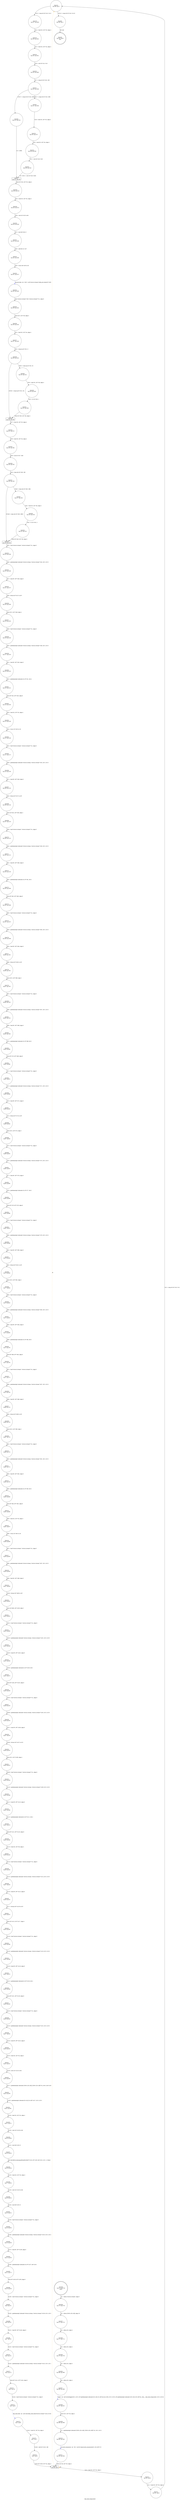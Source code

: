 digraph rdp_enum_bmpcache2 {
label="rdp_enum_bmpcache2"
44293 [label="N44293\n(rp:158, ep:0)\nexit", shape="doublecircle"]
44294 [label="N44294\n(rp:174, ep:174)\nentry", shape="doublecircle"]
44294 -> 44296 [label="%1 = alloca %struct.stream*, align 8"]
44296 [label="N44296\n(rp:173, ep:173)", shape="circle"]
44296 -> 44297 [label="%2 = alloca [2550 x [8 x i8]], align 16"]
44297 [label="N44297\n(rp:172, ep:172)", shape="circle"]
44297 -> 44298 [label="%3 = alloca i32, align 4"]
44298 [label="N44298\n(rp:171, ep:171)", shape="circle"]
44298 -> 44299 [label="%4 = alloca i32, align 4"]
44299 [label="N44299\n(rp:170, ep:170)", shape="circle"]
44299 -> 44300 [label="%5 = alloca i32, align 4"]
44300 [label="N44300\n(rp:169, ep:169)", shape="circle"]
44300 -> 44307 [label="%6 = alloca i32, align 4"]
44307 [label="N44307\n(rp:168, ep:168)", shape="circle"]
44307 -> 44308 [label="logger --@-- call void @logger(i32 4, i32 0, i8* getelementptr inbounds ([5 x i8], [5 x i8]* @.str.4.1054, i32 0, i32 0), i8* getelementptr inbounds ([19 x i8], [19 x i8]* @__func__.rdp_enum_bmpcache2, i32 0, i32 0))", style="dashed", color="blue"]
44308 [label="N44308\n(rp:167, ep:167)", shape="circle"]
44308 -> 44309 [label="store i32 0, i32* %4, align 4"]
44309 [label="N44309\n(rp:166, ep:166)", shape="circle"]
44309 -> 44310 [label="%7 = getelementptr inbounds [2550 x [8 x i8]], [2550 x [8 x i8]]* %2, i32 0, i32 0"]
44310 [label="N44310\n(rp:165, ep:165)", shape="circle"]
44310 -> 44311 [label="pstcache_enumerate --@-- %8 = call i32 @pstcache_enumerate(i8 2, [8 x i8]* %7)", style="dashed", color="blue"]
44311 [label="N44311\n(rp:164, ep:164)", shape="circle"]
44311 -> 44313 [label="store i32 %8, i32* %3, align 4"]
44313 [label="N44313\n(rp:163, ep:5)", shape="box"]
44313 -> 44314 [label="%10 = load i32, i32* %4, align 4"]
44313 -> 44313 [label="@", style="dashed", color="orange"]
44313 -> 44316 [label="@", style="dashed", color="orange"]
44314 [label="N44314\n(rp:162, ep:4)", shape="circle"]
44314 -> 44315 [label="%11 = load i32, i32* %3, align 4"]
44315 [label="N44315\n(rp:161, ep:3)", shape="circle"]
44315 -> 44316 [label="%12 = icmp ult i32 %10, %11"]
44316 [label="N44316\n(rp:160, ep:2)", shape="circle"]
44316 -> 44479 [label="[%12 = icmp ult i32 %10, %11]"]
44316 -> 44480 [label="[!(%12 = icmp ult i32 %10, %11)]"]
44318 [label="N44318\n(rp:156, ep:162)", shape="circle"]
44318 -> 44319 [label="%15 = load i32, i32* %4, align 4"]
44319 [label="N44319\n(rp:155, ep:161)", shape="circle"]
44319 -> 44320 [label="%16 = sub i32 %14, %15"]
44320 [label="N44320\n(rp:154, ep:160)", shape="circle"]
44320 -> 44321 [label="%17 = icmp ult i32 %16, 169"]
44321 [label="N44321\n(rp:153, ep:159)", shape="circle"]
44321 -> 44481 [label="[%17 = icmp ult i32 %16, 169]"]
44321 -> 44482 [label="[!(%17 = icmp ult i32 %16, 169)]"]
44323 [label="N44323\n(rp:150, ep:157)", shape="circle"]
44323 -> 44324 [label="%20 = load i32, i32* %4, align 4"]
44324 [label="N44324\n(rp:149, ep:156)", shape="circle"]
44324 -> 44325 [label="%21 = sub i32 %19, %20"]
44325 [label="N44325\n(rp:148, ep:154)", shape="circle"]
44325 -> 44327 [label="24 = [%21 = sub i32 %19, %20]"]
44327 [label="N44327\n(rp:147, ep:153)", shape="box"]
44327 -> 44328 [label="store i32 %24, i32* %5, align 4"]
44328 [label="N44328\n(rp:146, ep:152)", shape="circle"]
44328 -> 44329 [label="%25 = load i32, i32* %5, align 4"]
44329 [label="N44329\n(rp:145, ep:151)", shape="circle"]
44329 -> 44330 [label="%26 = zext i32 %25 to i64"]
44330 [label="N44330\n(rp:144, ep:150)", shape="circle"]
44330 -> 44331 [label="%27 = mul i64 %26, 8"]
44331 [label="N44331\n(rp:143, ep:149)", shape="circle"]
44331 -> 44332 [label="%28 = add i64 24, %27"]
44332 [label="N44332\n(rp:142, ep:148)", shape="circle"]
44332 -> 44333 [label="%29 = trunc i64 %28 to i32"]
44333 [label="N44333\n(rp:141, ep:147)", shape="circle"]
44333 -> 44334 [label="rdp_init_data --@-- %30 = call %struct.stream* @rdp_init_data(i32 %29)", style="dashed", color="blue"]
44334 [label="N44334\n(rp:140, ep:146)", shape="circle"]
44334 -> 44335 [label="store %struct.stream* %30, %struct.stream** %1, align 8"]
44335 [label="N44335\n(rp:139, ep:145)", shape="circle"]
44335 -> 44336 [label="store i32 0, i32* %6, align 4"]
44336 [label="N44336\n(rp:138, ep:144)", shape="circle"]
44336 -> 44337 [label="%31 = load i32, i32* %4, align 4"]
44337 [label="N44337\n(rp:137, ep:143)", shape="circle"]
44337 -> 44338 [label="%32 = icmp eq i32 %31, 0"]
44338 [label="N44338\n(rp:136, ep:142)", shape="circle"]
44338 -> 44485 [label="[%32 = icmp eq i32 %31, 0]"]
44338 -> 44343 [label="[!(%32 = icmp eq i32 %31, 0)]"]
44340 [label="N44340\n(rp:134, ep:140)", shape="circle"]
44340 -> 44341 [label="%35 = or i32 %34, 1"]
44341 [label="N44341\n(rp:133, ep:139)", shape="circle"]
44341 -> 44343 [label="store i32 %35, i32* %6, align 4"]
44343 [label="N44343\n(rp:132, ep:138)", shape="box"]
44343 -> 44344 [label="%37 = load i32, i32* %3, align 4"]
44344 [label="N44344\n(rp:131, ep:137)", shape="circle"]
44344 -> 44345 [label="%38 = load i32, i32* %4, align 4"]
44345 [label="N44345\n(rp:130, ep:136)", shape="circle"]
44345 -> 44346 [label="%39 = sub i32 %37, %38"]
44346 [label="N44346\n(rp:129, ep:135)", shape="circle"]
44346 -> 44347 [label="%40 = icmp ule i32 %39, 169"]
44347 [label="N44347\n(rp:128, ep:134)", shape="circle"]
44347 -> 44487 [label="[%40 = icmp ule i32 %39, 169]"]
44347 -> 44352 [label="[!(%40 = icmp ule i32 %39, 169)]"]
44349 [label="N44349\n(rp:126, ep:132)", shape="circle"]
44349 -> 44350 [label="%43 = or i32 %42, 2"]
44350 [label="N44350\n(rp:125, ep:131)", shape="circle"]
44350 -> 44352 [label="store i32 %43, i32* %6, align 4"]
44352 [label="N44352\n(rp:124, ep:130)", shape="box"]
44352 -> 44353 [label="%45 = load %struct.stream*, %struct.stream** %1, align 8"]
44353 [label="N44353\n(rp:123, ep:129)", shape="circle"]
44353 -> 44354 [label="%46 = getelementptr inbounds %struct.stream, %struct.stream* %45, i32 0, i32 0"]
44354 [label="N44354\n(rp:122, ep:128)", shape="circle"]
44354 -> 44355 [label="%47 = load i8*, i8** %46, align 8"]
44355 [label="N44355\n(rp:121, ep:127)", shape="circle"]
44355 -> 44356 [label="%48 = bitcast i8* %47 to i32*"]
44356 [label="N44356\n(rp:120, ep:126)", shape="circle"]
44356 -> 44357 [label="store i32 0, i32* %48, align 4"]
44357 [label="N44357\n(rp:119, ep:125)", shape="circle"]
44357 -> 44358 [label="%49 = load %struct.stream*, %struct.stream** %1, align 8"]
44358 [label="N44358\n(rp:118, ep:124)", shape="circle"]
44358 -> 44359 [label="%50 = getelementptr inbounds %struct.stream, %struct.stream* %49, i32 0, i32 0"]
44359 [label="N44359\n(rp:117, ep:123)", shape="circle"]
44359 -> 44360 [label="%51 = load i8*, i8** %50, align 8"]
44360 [label="N44360\n(rp:116, ep:122)", shape="circle"]
44360 -> 44361 [label="%52 = getelementptr inbounds i8, i8* %51, i64 4"]
44361 [label="N44361\n(rp:115, ep:121)", shape="circle"]
44361 -> 44362 [label="store i8* %52, i8** %50, align 8"]
44362 [label="N44362\n(rp:114, ep:120)", shape="circle"]
44362 -> 44363 [label="%53 = load i32, i32* %5, align 4"]
44363 [label="N44363\n(rp:113, ep:119)", shape="circle"]
44363 -> 44364 [label="%54 = trunc i32 %53 to i16"]
44364 [label="N44364\n(rp:112, ep:118)", shape="circle"]
44364 -> 44365 [label="%55 = load %struct.stream*, %struct.stream** %1, align 8"]
44365 [label="N44365\n(rp:111, ep:117)", shape="circle"]
44365 -> 44366 [label="%56 = getelementptr inbounds %struct.stream, %struct.stream* %55, i32 0, i32 0"]
44366 [label="N44366\n(rp:110, ep:116)", shape="circle"]
44366 -> 44367 [label="%57 = load i8*, i8** %56, align 8"]
44367 [label="N44367\n(rp:109, ep:115)", shape="circle"]
44367 -> 44368 [label="%58 = bitcast i8* %57 to i16*"]
44368 [label="N44368\n(rp:108, ep:114)", shape="circle"]
44368 -> 44369 [label="store i16 %54, i16* %58, align 2"]
44369 [label="N44369\n(rp:107, ep:113)", shape="circle"]
44369 -> 44370 [label="%59 = load %struct.stream*, %struct.stream** %1, align 8"]
44370 [label="N44370\n(rp:106, ep:112)", shape="circle"]
44370 -> 44371 [label="%60 = getelementptr inbounds %struct.stream, %struct.stream* %59, i32 0, i32 0"]
44371 [label="N44371\n(rp:105, ep:111)", shape="circle"]
44371 -> 44372 [label="%61 = load i8*, i8** %60, align 8"]
44372 [label="N44372\n(rp:104, ep:110)", shape="circle"]
44372 -> 44373 [label="%62 = getelementptr inbounds i8, i8* %61, i64 2"]
44373 [label="N44373\n(rp:103, ep:109)", shape="circle"]
44373 -> 44374 [label="store i8* %62, i8** %60, align 8"]
44374 [label="N44374\n(rp:102, ep:108)", shape="circle"]
44374 -> 44375 [label="%63 = load %struct.stream*, %struct.stream** %1, align 8"]
44375 [label="N44375\n(rp:101, ep:107)", shape="circle"]
44375 -> 44376 [label="%64 = getelementptr inbounds %struct.stream, %struct.stream* %63, i32 0, i32 0"]
44376 [label="N44376\n(rp:100, ep:106)", shape="circle"]
44376 -> 44377 [label="%65 = load i8*, i8** %64, align 8"]
44377 [label="N44377\n(rp:99, ep:105)", shape="circle"]
44377 -> 44378 [label="%66 = bitcast i8* %65 to i16*"]
44378 [label="N44378\n(rp:98, ep:104)", shape="circle"]
44378 -> 44379 [label="store i16 0, i16* %66, align 2"]
44379 [label="N44379\n(rp:97, ep:103)", shape="circle"]
44379 -> 44380 [label="%67 = load %struct.stream*, %struct.stream** %1, align 8"]
44380 [label="N44380\n(rp:96, ep:102)", shape="circle"]
44380 -> 44381 [label="%68 = getelementptr inbounds %struct.stream, %struct.stream* %67, i32 0, i32 0"]
44381 [label="N44381\n(rp:95, ep:101)", shape="circle"]
44381 -> 44382 [label="%69 = load i8*, i8** %68, align 8"]
44382 [label="N44382\n(rp:94, ep:100)", shape="circle"]
44382 -> 44383 [label="%70 = getelementptr inbounds i8, i8* %69, i64 2"]
44383 [label="N44383\n(rp:93, ep:99)", shape="circle"]
44383 -> 44384 [label="store i8* %70, i8** %68, align 8"]
44384 [label="N44384\n(rp:92, ep:98)", shape="circle"]
44384 -> 44385 [label="%71 = load %struct.stream*, %struct.stream** %1, align 8"]
44385 [label="N44385\n(rp:91, ep:97)", shape="circle"]
44385 -> 44386 [label="%72 = getelementptr inbounds %struct.stream, %struct.stream* %71, i32 0, i32 0"]
44386 [label="N44386\n(rp:90, ep:96)", shape="circle"]
44386 -> 44387 [label="%73 = load i8*, i8** %72, align 8"]
44387 [label="N44387\n(rp:89, ep:95)", shape="circle"]
44387 -> 44388 [label="%74 = bitcast i8* %73 to i16*"]
44388 [label="N44388\n(rp:88, ep:94)", shape="circle"]
44388 -> 44389 [label="store i16 0, i16* %74, align 2"]
44389 [label="N44389\n(rp:87, ep:93)", shape="circle"]
44389 -> 44390 [label="%75 = load %struct.stream*, %struct.stream** %1, align 8"]
44390 [label="N44390\n(rp:86, ep:92)", shape="circle"]
44390 -> 44391 [label="%76 = getelementptr inbounds %struct.stream, %struct.stream* %75, i32 0, i32 0"]
44391 [label="N44391\n(rp:85, ep:91)", shape="circle"]
44391 -> 44392 [label="%77 = load i8*, i8** %76, align 8"]
44392 [label="N44392\n(rp:84, ep:90)", shape="circle"]
44392 -> 44393 [label="%78 = getelementptr inbounds i8, i8* %77, i64 2"]
44393 [label="N44393\n(rp:83, ep:89)", shape="circle"]
44393 -> 44394 [label="store i8* %78, i8** %76, align 8"]
44394 [label="N44394\n(rp:82, ep:88)", shape="circle"]
44394 -> 44395 [label="%79 = load %struct.stream*, %struct.stream** %1, align 8"]
44395 [label="N44395\n(rp:81, ep:87)", shape="circle"]
44395 -> 44396 [label="%80 = getelementptr inbounds %struct.stream, %struct.stream* %79, i32 0, i32 0"]
44396 [label="N44396\n(rp:80, ep:86)", shape="circle"]
44396 -> 44397 [label="%81 = load i8*, i8** %80, align 8"]
44397 [label="N44397\n(rp:79, ep:85)", shape="circle"]
44397 -> 44398 [label="%82 = bitcast i8* %81 to i16*"]
44398 [label="N44398\n(rp:78, ep:84)", shape="circle"]
44398 -> 44399 [label="store i16 0, i16* %82, align 2"]
44399 [label="N44399\n(rp:77, ep:83)", shape="circle"]
44399 -> 44400 [label="%83 = load %struct.stream*, %struct.stream** %1, align 8"]
44400 [label="N44400\n(rp:76, ep:82)", shape="circle"]
44400 -> 44401 [label="%84 = getelementptr inbounds %struct.stream, %struct.stream* %83, i32 0, i32 0"]
44401 [label="N44401\n(rp:75, ep:81)", shape="circle"]
44401 -> 44402 [label="%85 = load i8*, i8** %84, align 8"]
44402 [label="N44402\n(rp:74, ep:80)", shape="circle"]
44402 -> 44403 [label="%86 = getelementptr inbounds i8, i8* %85, i64 2"]
44403 [label="N44403\n(rp:73, ep:79)", shape="circle"]
44403 -> 44404 [label="store i8* %86, i8** %84, align 8"]
44404 [label="N44404\n(rp:72, ep:78)", shape="circle"]
44404 -> 44405 [label="%87 = load %struct.stream*, %struct.stream** %1, align 8"]
44405 [label="N44405\n(rp:71, ep:77)", shape="circle"]
44405 -> 44406 [label="%88 = getelementptr inbounds %struct.stream, %struct.stream* %87, i32 0, i32 0"]
44406 [label="N44406\n(rp:70, ep:76)", shape="circle"]
44406 -> 44407 [label="%89 = load i8*, i8** %88, align 8"]
44407 [label="N44407\n(rp:69, ep:75)", shape="circle"]
44407 -> 44408 [label="%90 = bitcast i8* %89 to i16*"]
44408 [label="N44408\n(rp:68, ep:74)", shape="circle"]
44408 -> 44409 [label="store i16 0, i16* %90, align 2"]
44409 [label="N44409\n(rp:67, ep:73)", shape="circle"]
44409 -> 44410 [label="%91 = load %struct.stream*, %struct.stream** %1, align 8"]
44410 [label="N44410\n(rp:66, ep:72)", shape="circle"]
44410 -> 44411 [label="%92 = getelementptr inbounds %struct.stream, %struct.stream* %91, i32 0, i32 0"]
44411 [label="N44411\n(rp:65, ep:71)", shape="circle"]
44411 -> 44412 [label="%93 = load i8*, i8** %92, align 8"]
44412 [label="N44412\n(rp:64, ep:70)", shape="circle"]
44412 -> 44413 [label="%94 = getelementptr inbounds i8, i8* %93, i64 2"]
44413 [label="N44413\n(rp:63, ep:69)", shape="circle"]
44413 -> 44414 [label="store i8* %94, i8** %92, align 8"]
44414 [label="N44414\n(rp:62, ep:68)", shape="circle"]
44414 -> 44415 [label="%95 = load i32, i32* %3, align 4"]
44415 [label="N44415\n(rp:61, ep:67)", shape="circle"]
44415 -> 44416 [label="%96 = trunc i32 %95 to i16"]
44416 [label="N44416\n(rp:60, ep:66)", shape="circle"]
44416 -> 44417 [label="%97 = load %struct.stream*, %struct.stream** %1, align 8"]
44417 [label="N44417\n(rp:59, ep:65)", shape="circle"]
44417 -> 44418 [label="%98 = getelementptr inbounds %struct.stream, %struct.stream* %97, i32 0, i32 0"]
44418 [label="N44418\n(rp:58, ep:64)", shape="circle"]
44418 -> 44419 [label="%99 = load i8*, i8** %98, align 8"]
44419 [label="N44419\n(rp:57, ep:63)", shape="circle"]
44419 -> 44420 [label="%100 = bitcast i8* %99 to i16*"]
44420 [label="N44420\n(rp:56, ep:62)", shape="circle"]
44420 -> 44421 [label="store i16 %96, i16* %100, align 2"]
44421 [label="N44421\n(rp:55, ep:61)", shape="circle"]
44421 -> 44422 [label="%101 = load %struct.stream*, %struct.stream** %1, align 8"]
44422 [label="N44422\n(rp:54, ep:60)", shape="circle"]
44422 -> 44423 [label="%102 = getelementptr inbounds %struct.stream, %struct.stream* %101, i32 0, i32 0"]
44423 [label="N44423\n(rp:53, ep:59)", shape="circle"]
44423 -> 44424 [label="%103 = load i8*, i8** %102, align 8"]
44424 [label="N44424\n(rp:52, ep:58)", shape="circle"]
44424 -> 44425 [label="%104 = getelementptr inbounds i8, i8* %103, i64 2"]
44425 [label="N44425\n(rp:51, ep:57)", shape="circle"]
44425 -> 44426 [label="store i8* %104, i8** %102, align 8"]
44426 [label="N44426\n(rp:50, ep:56)", shape="circle"]
44426 -> 44427 [label="%105 = load %struct.stream*, %struct.stream** %1, align 8"]
44427 [label="N44427\n(rp:49, ep:55)", shape="circle"]
44427 -> 44428 [label="%106 = getelementptr inbounds %struct.stream, %struct.stream* %105, i32 0, i32 0"]
44428 [label="N44428\n(rp:48, ep:54)", shape="circle"]
44428 -> 44429 [label="%107 = load i8*, i8** %106, align 8"]
44429 [label="N44429\n(rp:47, ep:53)", shape="circle"]
44429 -> 44430 [label="%108 = bitcast i8* %107 to i32*"]
44430 [label="N44430\n(rp:46, ep:52)", shape="circle"]
44430 -> 44431 [label="store i32 0, i32* %108, align 4"]
44431 [label="N44431\n(rp:45, ep:51)", shape="circle"]
44431 -> 44432 [label="%109 = load %struct.stream*, %struct.stream** %1, align 8"]
44432 [label="N44432\n(rp:44, ep:50)", shape="circle"]
44432 -> 44433 [label="%110 = getelementptr inbounds %struct.stream, %struct.stream* %109, i32 0, i32 0"]
44433 [label="N44433\n(rp:43, ep:49)", shape="circle"]
44433 -> 44434 [label="%111 = load i8*, i8** %110, align 8"]
44434 [label="N44434\n(rp:42, ep:48)", shape="circle"]
44434 -> 44435 [label="%112 = getelementptr inbounds i8, i8* %111, i64 4"]
44435 [label="N44435\n(rp:41, ep:47)", shape="circle"]
44435 -> 44436 [label="store i8* %112, i8** %110, align 8"]
44436 [label="N44436\n(rp:40, ep:46)", shape="circle"]
44436 -> 44437 [label="%113 = load i32, i32* %6, align 4"]
44437 [label="N44437\n(rp:39, ep:45)", shape="circle"]
44437 -> 44438 [label="%114 = load %struct.stream*, %struct.stream** %1, align 8"]
44438 [label="N44438\n(rp:38, ep:44)", shape="circle"]
44438 -> 44439 [label="%115 = getelementptr inbounds %struct.stream, %struct.stream* %114, i32 0, i32 0"]
44439 [label="N44439\n(rp:37, ep:43)", shape="circle"]
44439 -> 44440 [label="%116 = load i8*, i8** %115, align 8"]
44440 [label="N44440\n(rp:36, ep:42)", shape="circle"]
44440 -> 44441 [label="%117 = bitcast i8* %116 to i32*"]
44441 [label="N44441\n(rp:35, ep:41)", shape="circle"]
44441 -> 44442 [label="store i32 %113, i32* %117, align 4"]
44442 [label="N44442\n(rp:34, ep:40)", shape="circle"]
44442 -> 44443 [label="%118 = load %struct.stream*, %struct.stream** %1, align 8"]
44443 [label="N44443\n(rp:33, ep:39)", shape="circle"]
44443 -> 44444 [label="%119 = getelementptr inbounds %struct.stream, %struct.stream* %118, i32 0, i32 0"]
44444 [label="N44444\n(rp:32, ep:38)", shape="circle"]
44444 -> 44445 [label="%120 = load i8*, i8** %119, align 8"]
44445 [label="N44445\n(rp:31, ep:37)", shape="circle"]
44445 -> 44446 [label="%121 = getelementptr inbounds i8, i8* %120, i64 4"]
44446 [label="N44446\n(rp:30, ep:36)", shape="circle"]
44446 -> 44447 [label="store i8* %121, i8** %119, align 8"]
44447 [label="N44447\n(rp:29, ep:35)", shape="circle"]
44447 -> 44448 [label="%122 = load %struct.stream*, %struct.stream** %1, align 8"]
44448 [label="N44448\n(rp:28, ep:34)", shape="circle"]
44448 -> 44449 [label="%123 = getelementptr inbounds %struct.stream, %struct.stream* %122, i32 0, i32 0"]
44449 [label="N44449\n(rp:27, ep:33)", shape="circle"]
44449 -> 44450 [label="%124 = load i8*, i8** %123, align 8"]
44450 [label="N44450\n(rp:26, ep:32)", shape="circle"]
44450 -> 44451 [label="%125 = load i32, i32* %4, align 4"]
44451 [label="N44451\n(rp:25, ep:31)", shape="circle"]
44451 -> 44452 [label="%126 = zext i32 %125 to i64"]
44452 [label="N44452\n(rp:24, ep:30)", shape="circle"]
44452 -> 44453 [label="%127 = getelementptr inbounds [2550 x [8 x i8]], [2550 x [8 x i8]]* %2, i64 0, i64 %126"]
44453 [label="N44453\n(rp:23, ep:29)", shape="circle"]
44453 -> 44454 [label="%128 = getelementptr inbounds [8 x i8], [8 x i8]* %127, i32 0, i32 0"]
44454 [label="N44454\n(rp:22, ep:28)", shape="circle"]
44454 -> 44455 [label="%129 = load i32, i32* %5, align 4"]
44455 [label="N44455\n(rp:21, ep:27)", shape="circle"]
44455 -> 44456 [label="%130 = zext i32 %129 to i64"]
44456 [label="N44456\n(rp:20, ep:26)", shape="circle"]
44456 -> 44457 [label="%131 = mul i64 %130, 8"]
44457 [label="N44457\n(rp:19, ep:25)", shape="circle"]
44457 -> 44458 [label="call void @llvm.memcpy.p0i8.p0i8.i64(i8* %124, i8* %128, i64 %131, i32 1, i1 false)"]
44458 [label="N44458\n(rp:18, ep:24)", shape="circle"]
44458 -> 44459 [label="%132 = load i32, i32* %5, align 4"]
44459 [label="N44459\n(rp:17, ep:23)", shape="circle"]
44459 -> 44460 [label="%133 = zext i32 %132 to i64"]
44460 [label="N44460\n(rp:16, ep:22)", shape="circle"]
44460 -> 44461 [label="%134 = mul i64 %133, 8"]
44461 [label="N44461\n(rp:15, ep:21)", shape="circle"]
44461 -> 44462 [label="%135 = load %struct.stream*, %struct.stream** %1, align 8"]
44462 [label="N44462\n(rp:14, ep:20)", shape="circle"]
44462 -> 44463 [label="%136 = getelementptr inbounds %struct.stream, %struct.stream* %135, i32 0, i32 0"]
44463 [label="N44463\n(rp:13, ep:19)", shape="circle"]
44463 -> 44464 [label="%137 = load i8*, i8** %136, align 8"]
44464 [label="N44464\n(rp:12, ep:18)", shape="circle"]
44464 -> 44465 [label="%138 = getelementptr inbounds i8, i8* %137, i64 %134"]
44465 [label="N44465\n(rp:11, ep:17)", shape="circle"]
44465 -> 44466 [label="store i8* %138, i8** %136, align 8"]
44466 [label="N44466\n(rp:10, ep:16)", shape="circle"]
44466 -> 44467 [label="%139 = load %struct.stream*, %struct.stream** %1, align 8"]
44467 [label="N44467\n(rp:9, ep:15)", shape="circle"]
44467 -> 44468 [label="%140 = getelementptr inbounds %struct.stream, %struct.stream* %139, i32 0, i32 0"]
44468 [label="N44468\n(rp:8, ep:14)", shape="circle"]
44468 -> 44469 [label="%141 = load i8*, i8** %140, align 8"]
44469 [label="N44469\n(rp:7, ep:13)", shape="circle"]
44469 -> 44470 [label="%142 = load %struct.stream*, %struct.stream** %1, align 8"]
44470 [label="N44470\n(rp:6, ep:12)", shape="circle"]
44470 -> 44471 [label="%143 = getelementptr inbounds %struct.stream, %struct.stream* %142, i32 0, i32 1"]
44471 [label="N44471\n(rp:5, ep:11)", shape="circle"]
44471 -> 44472 [label="store i8* %141, i8** %143, align 8"]
44472 [label="N44472\n(rp:4, ep:10)", shape="circle"]
44472 -> 44473 [label="%144 = load %struct.stream*, %struct.stream** %1, align 8"]
44473 [label="N44473\n(rp:3, ep:9)", shape="circle"]
44473 -> 44474 [label="rdp_send_data --@-- call void @rdp_send_data(%struct.stream* %144, i8 43)", style="dashed", color="blue"]
44474 [label="N44474\n(rp:2, ep:8)", shape="circle"]
44474 -> 44475 [label="%145 = load i32, i32* %4, align 4"]
44475 [label="N44475\n(rp:1, ep:7)", shape="circle"]
44475 -> 44476 [label="%146 = add i32 %145, 169"]
44476 [label="N44476\n(rp:0, ep:6)", shape="circle"]
44476 -> 44313 [label="store i32 %146, i32* %4, align 4"]
44479 [label="N44479\n(rp:157, ep:163)", shape="circle"]
44479 -> 44318 [label="%14 = load i32, i32* %3, align 4"]
44480 [label="N44480\n(rp:159, ep:1)", shape="circle"]
44480 -> 44293 [label="ret void"]
44481 [label="N44481\n(rp:151, ep:158)", shape="circle"]
44481 -> 44323 [label="%19 = load i32, i32* %3, align 4"]
44482 [label="N44482\n(rp:152, ep:155)", shape="circle"]
44482 -> 44327 [label="24 = [169]"]
44485 [label="N44485\n(rp:135, ep:141)", shape="circle"]
44485 -> 44340 [label="%34 = load i32, i32* %6, align 4"]
44487 [label="N44487\n(rp:127, ep:133)", shape="circle"]
44487 -> 44349 [label="%42 = load i32, i32* %6, align 4"]
}
